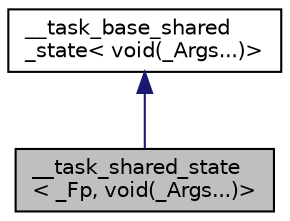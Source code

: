 digraph "__task_shared_state&lt; _Fp, void(_Args...)&gt;"
{
  edge [fontname="Helvetica",fontsize="10",labelfontname="Helvetica",labelfontsize="10"];
  node [fontname="Helvetica",fontsize="10",shape=record];
  Node1 [label="__task_shared_state\l\< _Fp, void(_Args...)\>",height=0.2,width=0.4,color="black", fillcolor="grey75", style="filled" fontcolor="black"];
  Node2 -> Node1 [dir="back",color="midnightblue",fontsize="10",style="solid",fontname="Helvetica"];
  Node2 [label="__task_base_shared\l_state\< void(_Args...)\>",height=0.2,width=0.4,color="black", fillcolor="white", style="filled",URL="$struct____task__base__shared__state.xhtml"];
}
